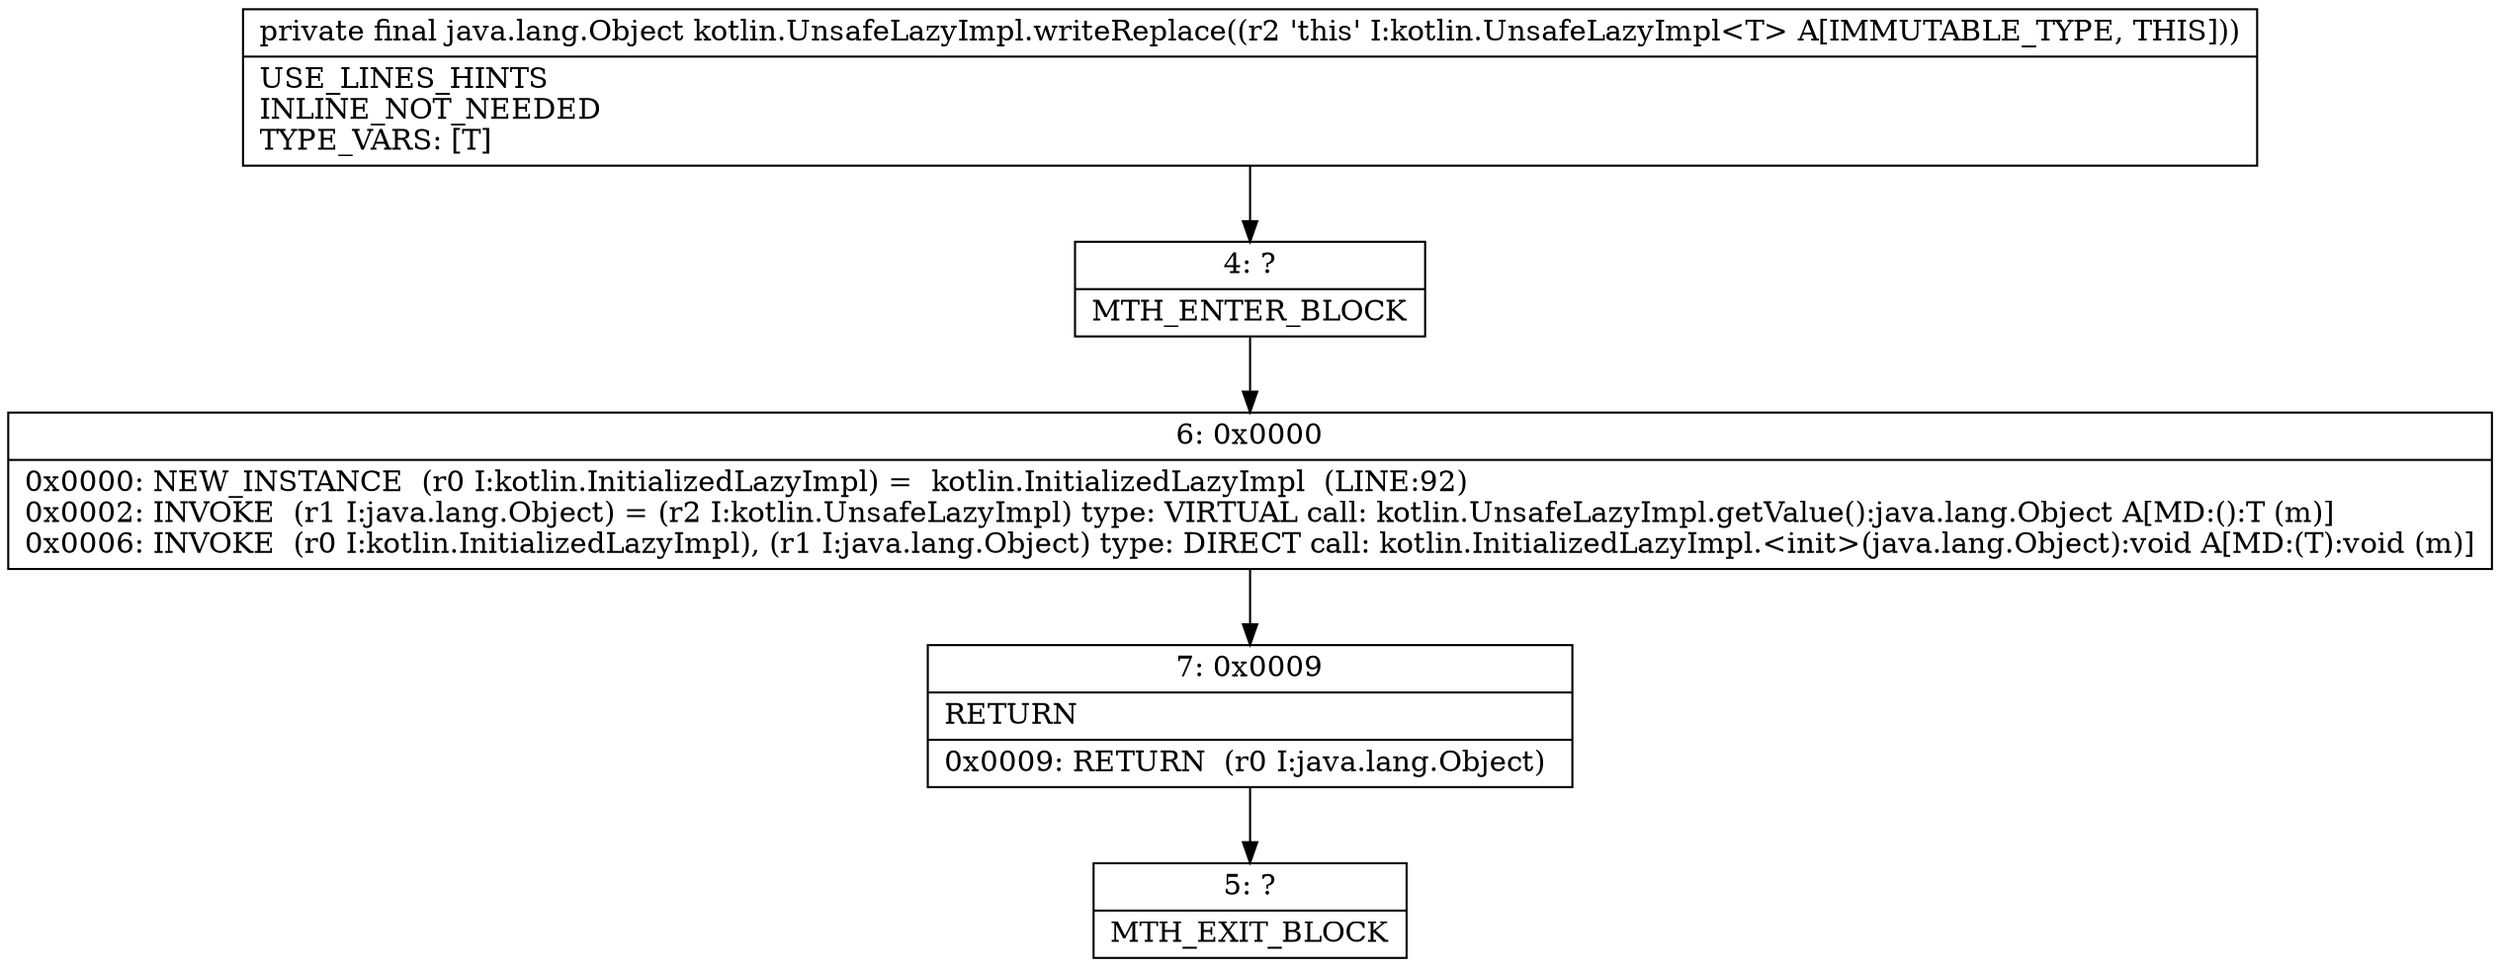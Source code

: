 digraph "CFG forkotlin.UnsafeLazyImpl.writeReplace()Ljava\/lang\/Object;" {
Node_4 [shape=record,label="{4\:\ ?|MTH_ENTER_BLOCK\l}"];
Node_6 [shape=record,label="{6\:\ 0x0000|0x0000: NEW_INSTANCE  (r0 I:kotlin.InitializedLazyImpl) =  kotlin.InitializedLazyImpl  (LINE:92)\l0x0002: INVOKE  (r1 I:java.lang.Object) = (r2 I:kotlin.UnsafeLazyImpl) type: VIRTUAL call: kotlin.UnsafeLazyImpl.getValue():java.lang.Object A[MD:():T (m)]\l0x0006: INVOKE  (r0 I:kotlin.InitializedLazyImpl), (r1 I:java.lang.Object) type: DIRECT call: kotlin.InitializedLazyImpl.\<init\>(java.lang.Object):void A[MD:(T):void (m)]\l}"];
Node_7 [shape=record,label="{7\:\ 0x0009|RETURN\l|0x0009: RETURN  (r0 I:java.lang.Object) \l}"];
Node_5 [shape=record,label="{5\:\ ?|MTH_EXIT_BLOCK\l}"];
MethodNode[shape=record,label="{private final java.lang.Object kotlin.UnsafeLazyImpl.writeReplace((r2 'this' I:kotlin.UnsafeLazyImpl\<T\> A[IMMUTABLE_TYPE, THIS]))  | USE_LINES_HINTS\lINLINE_NOT_NEEDED\lTYPE_VARS: [T]\l}"];
MethodNode -> Node_4;Node_4 -> Node_6;
Node_6 -> Node_7;
Node_7 -> Node_5;
}

